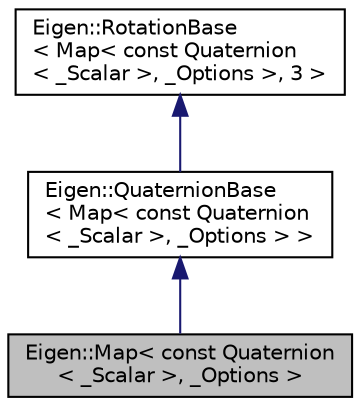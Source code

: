 digraph "Eigen::Map&lt; const Quaternion&lt; _Scalar &gt;, _Options &gt;"
{
  edge [fontname="Helvetica",fontsize="10",labelfontname="Helvetica",labelfontsize="10"];
  node [fontname="Helvetica",fontsize="10",shape=record];
  Node1 [label="Eigen::Map\< const Quaternion\l\< _Scalar \>, _Options \>",height=0.2,width=0.4,color="black", fillcolor="grey75", style="filled" fontcolor="black"];
  Node2 -> Node1 [dir="back",color="midnightblue",fontsize="10",style="solid",fontname="Helvetica"];
  Node2 [label="Eigen::QuaternionBase\l\< Map\< const Quaternion\l\< _Scalar \>, _Options \> \>",height=0.2,width=0.4,color="black", fillcolor="white", style="filled",URL="$classEigen_1_1QuaternionBase.html"];
  Node3 -> Node2 [dir="back",color="midnightblue",fontsize="10",style="solid",fontname="Helvetica"];
  Node3 [label="Eigen::RotationBase\l\< Map\< const Quaternion\l\< _Scalar \>, _Options \>, 3 \>",height=0.2,width=0.4,color="black", fillcolor="white", style="filled",URL="$classEigen_1_1RotationBase.html"];
}
